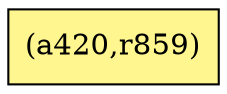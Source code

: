 digraph G {
rankdir=BT;ranksep="2.0";
"(a420,r859)" [shape=record,fillcolor=khaki1,style=filled,label="{(a420,r859)}"];
}